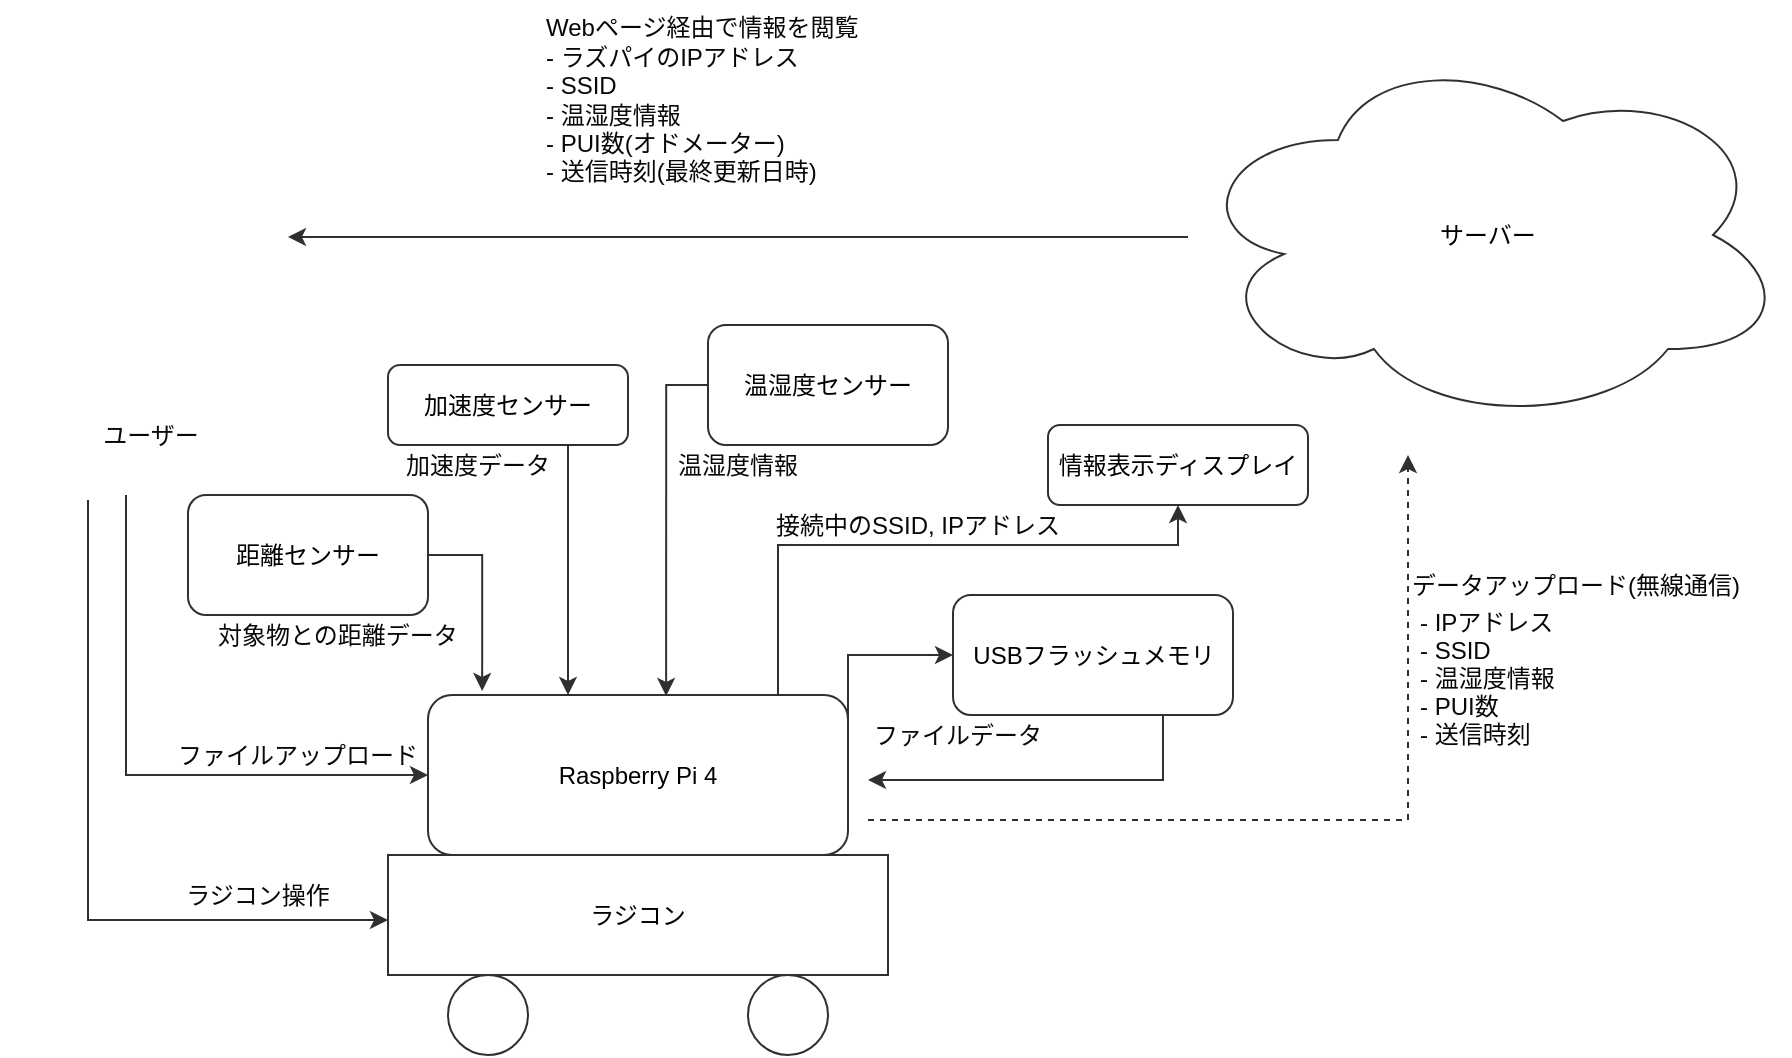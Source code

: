<mxfile>
    <diagram id="tnHq8Ioqzv3WrPiGQhEZ" name="ページ1">
        <mxGraphModel dx="1204" dy="790" grid="1" gridSize="10" guides="1" tooltips="1" connect="1" arrows="1" fold="1" page="1" pageScale="1" pageWidth="827" pageHeight="1169" background="#ffffff" math="0" shadow="0">
            <root>
                <mxCell id="0"/>
                <mxCell id="1" parent="0"/>
                <mxCell id="14" style="edgeStyle=orthogonalEdgeStyle;rounded=0;orthogonalLoop=1;jettySize=auto;html=1;exitX=0.75;exitY=0;exitDx=0;exitDy=0;entryX=0.5;entryY=1;entryDx=0;entryDy=0;strokeColor=#303030;" parent="1" source="2" target="13" edge="1">
                    <mxGeometry relative="1" as="geometry">
                        <Array as="points">
                            <mxPoint x="405" y="467.5"/>
                            <mxPoint x="405" y="392.5"/>
                        </Array>
                    </mxGeometry>
                </mxCell>
                <mxCell id="18" style="edgeStyle=orthogonalEdgeStyle;rounded=0;orthogonalLoop=1;jettySize=auto;html=1;exitX=0.75;exitY=0;exitDx=0;exitDy=0;entryX=0;entryY=0.5;entryDx=0;entryDy=0;strokeColor=#303030;" parent="1" target="15" edge="1">
                    <mxGeometry relative="1" as="geometry">
                        <mxPoint x="440" y="497.5" as="sourcePoint"/>
                        <Array as="points">
                            <mxPoint x="440" y="448"/>
                        </Array>
                    </mxGeometry>
                </mxCell>
                <mxCell id="26" style="edgeStyle=orthogonalEdgeStyle;rounded=0;orthogonalLoop=1;jettySize=auto;html=1;dashed=1;strokeColor=#303030;" parent="1" edge="1">
                    <mxGeometry relative="1" as="geometry">
                        <mxPoint x="720" y="347.5" as="targetPoint"/>
                        <Array as="points">
                            <mxPoint x="720" y="530"/>
                        </Array>
                        <mxPoint x="450" y="530" as="sourcePoint"/>
                    </mxGeometry>
                </mxCell>
                <mxCell id="2" value="Raspberry Pi 4" style="rounded=1;whiteSpace=wrap;html=1;strokeColor=#303030;" parent="1" vertex="1">
                    <mxGeometry x="230" y="467.5" width="210" height="80" as="geometry"/>
                </mxCell>
                <mxCell id="5" value="ラジコン" style="rounded=0;whiteSpace=wrap;html=1;strokeColor=#303030;" parent="1" vertex="1">
                    <mxGeometry x="210" y="547.5" width="250" height="60" as="geometry"/>
                </mxCell>
                <mxCell id="6" value="" style="ellipse;whiteSpace=wrap;html=1;aspect=fixed;strokeColor=#303030;" parent="1" vertex="1">
                    <mxGeometry x="240" y="607.5" width="40" height="40" as="geometry"/>
                </mxCell>
                <mxCell id="7" value="" style="ellipse;whiteSpace=wrap;html=1;aspect=fixed;strokeColor=#303030;" parent="1" vertex="1">
                    <mxGeometry x="390" y="607.5" width="40" height="40" as="geometry"/>
                </mxCell>
                <mxCell id="10" style="edgeStyle=orthogonalEdgeStyle;rounded=0;orthogonalLoop=1;jettySize=auto;html=1;exitX=1;exitY=0.5;exitDx=0;exitDy=0;entryX=0.129;entryY=-0.025;entryDx=0;entryDy=0;entryPerimeter=0;strokeColor=#303030;" parent="1" source="8" target="2" edge="1">
                    <mxGeometry relative="1" as="geometry">
                        <Array as="points">
                            <mxPoint x="257" y="398"/>
                        </Array>
                    </mxGeometry>
                </mxCell>
                <mxCell id="8" value="距離センサー" style="rounded=1;whiteSpace=wrap;html=1;strokeColor=#303030;" parent="1" vertex="1">
                    <mxGeometry x="110" y="367.5" width="120" height="60" as="geometry"/>
                </mxCell>
                <mxCell id="12" style="edgeStyle=orthogonalEdgeStyle;rounded=0;orthogonalLoop=1;jettySize=auto;html=1;strokeColor=#303030;" parent="1" source="11" edge="1">
                    <mxGeometry relative="1" as="geometry">
                        <mxPoint x="300" y="467.5" as="targetPoint"/>
                        <Array as="points">
                            <mxPoint x="300" y="370"/>
                            <mxPoint x="300" y="370"/>
                        </Array>
                    </mxGeometry>
                </mxCell>
                <mxCell id="11" value="加速度センサー" style="rounded=1;whiteSpace=wrap;html=1;strokeColor=#303030;" parent="1" vertex="1">
                    <mxGeometry x="210" y="302.5" width="120" height="40" as="geometry"/>
                </mxCell>
                <mxCell id="13" value="情報表示ディスプレイ" style="rounded=1;whiteSpace=wrap;html=1;strokeColor=#303030;" parent="1" vertex="1">
                    <mxGeometry x="540" y="332.5" width="130" height="40" as="geometry"/>
                </mxCell>
                <mxCell id="19" style="edgeStyle=orthogonalEdgeStyle;rounded=0;orthogonalLoop=1;jettySize=auto;html=1;exitX=0.75;exitY=1;exitDx=0;exitDy=0;strokeColor=#303030;" parent="1" source="15" edge="1">
                    <mxGeometry relative="1" as="geometry">
                        <Array as="points">
                            <mxPoint x="598" y="510"/>
                            <mxPoint x="450" y="510"/>
                        </Array>
                        <mxPoint x="450" y="510" as="targetPoint"/>
                    </mxGeometry>
                </mxCell>
                <mxCell id="15" value="USBフラッシュメモリ" style="rounded=1;whiteSpace=wrap;html=1;strokeColor=#303030;" parent="1" vertex="1">
                    <mxGeometry x="492.5" y="417.5" width="140" height="60" as="geometry"/>
                </mxCell>
                <mxCell id="20" value="対象物との距離データ" style="text;html=1;fillColor=none;align=center;verticalAlign=middle;whiteSpace=wrap;rounded=0;fontColor=#080808;" parent="1" vertex="1">
                    <mxGeometry x="120" y="427.5" width="130" height="20" as="geometry"/>
                </mxCell>
                <mxCell id="21" value="加速度データ" style="text;html=1;fillColor=none;align=center;verticalAlign=middle;whiteSpace=wrap;rounded=0;fontColor=#080808;" parent="1" vertex="1">
                    <mxGeometry x="200" y="342.5" width="110" height="20" as="geometry"/>
                </mxCell>
                <mxCell id="22" value="ファイルデータ" style="text;html=1;fillColor=none;align=center;verticalAlign=middle;whiteSpace=wrap;rounded=0;fontColor=#080808;" parent="1" vertex="1">
                    <mxGeometry x="450" y="477.5" width="90" height="20" as="geometry"/>
                </mxCell>
                <mxCell id="23" value="接続中のSSID, IPアドレス" style="text;html=1;fillColor=none;align=center;verticalAlign=middle;whiteSpace=wrap;rounded=0;fontColor=#080808;" parent="1" vertex="1">
                    <mxGeometry x="400" y="372.5" width="150" height="20" as="geometry"/>
                </mxCell>
                <mxCell id="31" style="edgeStyle=orthogonalEdgeStyle;rounded=0;orthogonalLoop=1;jettySize=auto;html=1;strokeColor=#303030;" parent="1" edge="1" source="38">
                    <mxGeometry relative="1" as="geometry">
                        <mxPoint x="565.85" y="135" as="sourcePoint"/>
                        <mxPoint x="160" y="238.5" as="targetPoint"/>
                        <Array as="points">
                            <mxPoint x="270" y="238.5"/>
                            <mxPoint x="270" y="238.5"/>
                        </Array>
                    </mxGeometry>
                </mxCell>
                <mxCell id="27" value="&lt;span style=&quot;font-weight: normal&quot;&gt;データアップロード(無線通信)&lt;/span&gt;" style="text;html=1;fillColor=none;align=left;verticalAlign=middle;whiteSpace=wrap;rounded=0;fontStyle=1;fontColor=#080808;" parent="1" vertex="1">
                    <mxGeometry x="720" y="397.5" width="170" height="30" as="geometry"/>
                </mxCell>
                <mxCell id="29" value="- IPアドレス&#10;- SSID&#10;- 温湿度情報&#10;- PUI数&#10;- 送信時刻" style="text;fillColor=none;align=left;verticalAlign=top;spacingLeft=4;spacingRight=4;overflow=hidden;rotatable=0;points=[[0,0.5],[1,0.5]];portConstraint=eastwest;fontColor=#080808;" parent="1" vertex="1">
                    <mxGeometry x="720" y="417.5" width="140" height="90" as="geometry"/>
                </mxCell>
                <mxCell id="30" value="" style="shape=image;verticalLabelPosition=bottom;labelBackgroundColor=#ffffff;verticalAlign=top;aspect=fixed;imageAspect=0;image=https://1.bp.blogspot.com/-qJOC3lNBx-o/X9GYKL3X61I/AAAAAAABctw/gcQUKI_5cIoM1HEm794M2SxTP31HAcTPgCNcBGAsYHQ/s400/idol_koisuru_boy_man.png;strokeColor=#303030;" parent="1" vertex="1">
                    <mxGeometry x="16.15" y="162.5" width="153.85" height="170" as="geometry"/>
                </mxCell>
                <mxCell id="39" style="edgeStyle=orthogonalEdgeStyle;rounded=0;orthogonalLoop=1;jettySize=auto;html=1;strokeColor=#303030;" parent="1" target="2" edge="1">
                    <mxGeometry relative="1" as="geometry">
                        <Array as="points">
                            <mxPoint x="79" y="507.5"/>
                        </Array>
                        <mxPoint x="79" y="367.5" as="sourcePoint"/>
                        <mxPoint x="210" y="521.5" as="targetPoint"/>
                    </mxGeometry>
                </mxCell>
                <mxCell id="32" value="ユーザー" style="text;html=1;fillColor=none;align=center;verticalAlign=middle;whiteSpace=wrap;rounded=0;fontColor=#080808;" parent="1" vertex="1">
                    <mxGeometry x="60.0" y="327.5" width="63.08" height="20" as="geometry"/>
                </mxCell>
                <mxCell id="35" style="edgeStyle=orthogonalEdgeStyle;rounded=0;orthogonalLoop=1;jettySize=auto;html=1;strokeColor=#303030;entryX=0.567;entryY=0.006;entryDx=0;entryDy=0;entryPerimeter=0;" parent="1" source="34" target="2" edge="1">
                    <mxGeometry relative="1" as="geometry">
                        <mxPoint x="350" y="460" as="targetPoint"/>
                        <Array as="points">
                            <mxPoint x="349" y="313"/>
                        </Array>
                    </mxGeometry>
                </mxCell>
                <mxCell id="34" value="温湿度センサー" style="rounded=1;whiteSpace=wrap;html=1;align=center;strokeColor=#303030;" parent="1" vertex="1">
                    <mxGeometry x="370" y="282.5" width="120" height="60" as="geometry"/>
                </mxCell>
                <mxCell id="36" value="温湿度情報" style="text;html=1;fillColor=none;align=center;verticalAlign=middle;whiteSpace=wrap;rounded=0;fontColor=#080808;" parent="1" vertex="1">
                    <mxGeometry x="350" y="342.5" width="70" height="20" as="geometry"/>
                </mxCell>
                <mxCell id="37" value="Webページ経由で情報を閲覧&lt;br&gt;- ラズパイのIPアドレス&lt;br&gt;- SSID&lt;br&gt;- 温湿度情報&lt;br&gt;- PUI数(オドメーター)&lt;br&gt;- 送信時刻(最終更新日時)" style="text;html=1;fillColor=none;align=left;verticalAlign=middle;whiteSpace=wrap;rounded=0;fontColor=#080808;" parent="1" vertex="1">
                    <mxGeometry x="286.85" y="120" width="190" height="100" as="geometry"/>
                </mxCell>
                <mxCell id="38" value="サーバー" style="ellipse;shape=cloud;whiteSpace=wrap;html=1;align=center;strokeColor=#303030;" parent="1" vertex="1">
                    <mxGeometry x="610" y="142.5" width="300" height="190" as="geometry"/>
                </mxCell>
                <mxCell id="40" value="ファイルアップロード" style="text;html=1;fillColor=none;align=center;verticalAlign=middle;whiteSpace=wrap;rounded=0;fontColor=#080808;" parent="1" vertex="1">
                    <mxGeometry x="100" y="487.5" width="130" height="20" as="geometry"/>
                </mxCell>
                <mxCell id="41" style="edgeStyle=orthogonalEdgeStyle;rounded=0;orthogonalLoop=1;jettySize=auto;html=1;strokeColor=#303030;" parent="1" edge="1">
                    <mxGeometry relative="1" as="geometry">
                        <mxPoint x="60" y="370" as="sourcePoint"/>
                        <mxPoint x="210" y="580" as="targetPoint"/>
                        <Array as="points">
                            <mxPoint x="60" y="580"/>
                            <mxPoint x="210" y="580"/>
                        </Array>
                    </mxGeometry>
                </mxCell>
                <mxCell id="42" value="ラジコン操作" style="text;html=1;fillColor=none;align=center;verticalAlign=middle;whiteSpace=wrap;rounded=0;fontColor=#080808;" parent="1" vertex="1">
                    <mxGeometry x="80" y="557.5" width="130" height="20" as="geometry"/>
                </mxCell>
            </root>
        </mxGraphModel>
    </diagram>
</mxfile>